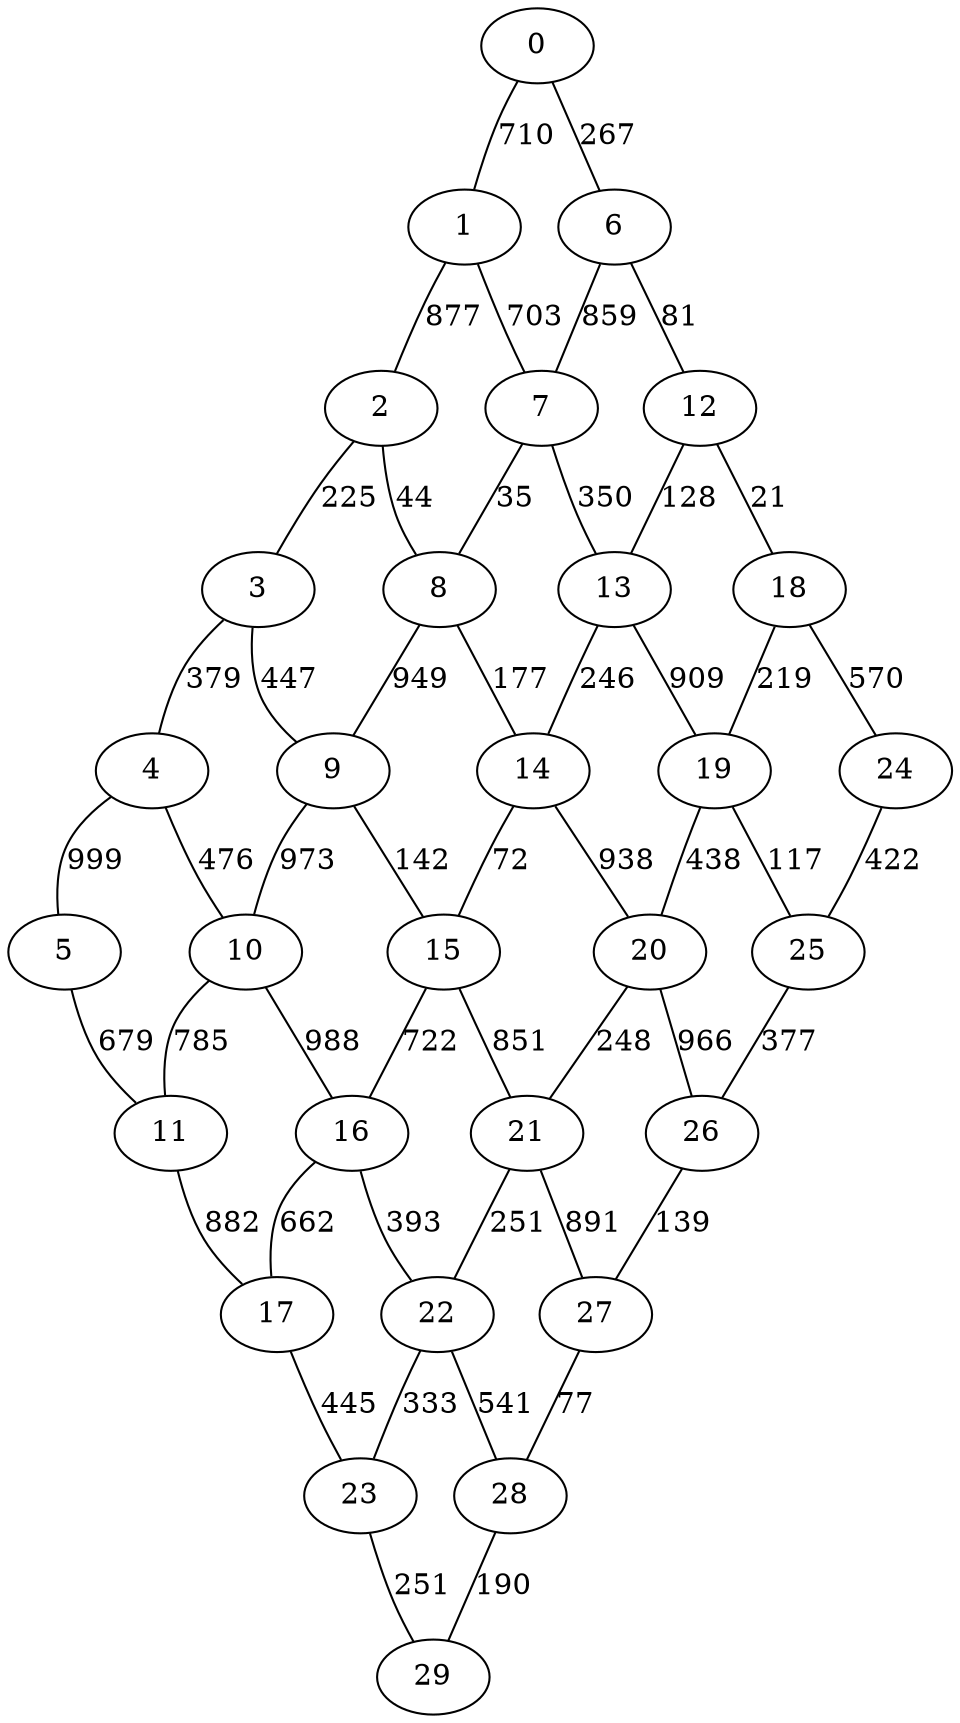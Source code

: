 strict graph G {
0;
1;
2;
3;
4;
5;
6;
7;
8;
9;
10;
11;
12;
13;
14;
15;
16;
17;
18;
19;
20;
21;
22;
23;
24;
25;
26;
27;
28;
29;
22 -- 23  [label=333];
7 -- 8  [label=35];
19 -- 20  [label=438];
5 -- 11  [label=679];
15 -- 21  [label=851];
17 -- 23  [label=445];
18 -- 24  [label=570];
10 -- 16  [label=988];
19 -- 25  [label=117];
8 -- 9  [label=949];
14 -- 15  [label=72];
1 -- 2  [label=877];
6 -- 7  [label=859];
1 -- 7  [label=703];
16 -- 22  [label=393];
14 -- 20  [label=938];
18 -- 19  [label=219];
24 -- 25  [label=422];
23 -- 29  [label=251];
3 -- 4  [label=379];
4 -- 5  [label=999];
6 -- 12  [label=81];
11 -- 17  [label=882];
12 -- 13  [label=128];
12 -- 18  [label=21];
13 -- 19  [label=909];
16 -- 17  [label=662];
0 -- 1  [label=710];
3 -- 9  [label=447];
8 -- 14  [label=177];
13 -- 14  [label=246];
21 -- 27  [label=891];
21 -- 22  [label=251];
4 -- 10  [label=476];
2 -- 8  [label=44];
20 -- 26  [label=966];
25 -- 26  [label=377];
9 -- 15  [label=142];
7 -- 13  [label=350];
28 -- 29  [label=190];
20 -- 21  [label=248];
26 -- 27  [label=139];
27 -- 28  [label=77];
15 -- 16  [label=722];
22 -- 28  [label=541];
2 -- 3  [label=225];
10 -- 11  [label=785];
0 -- 6  [label=267];
9 -- 10  [label=973];
}
